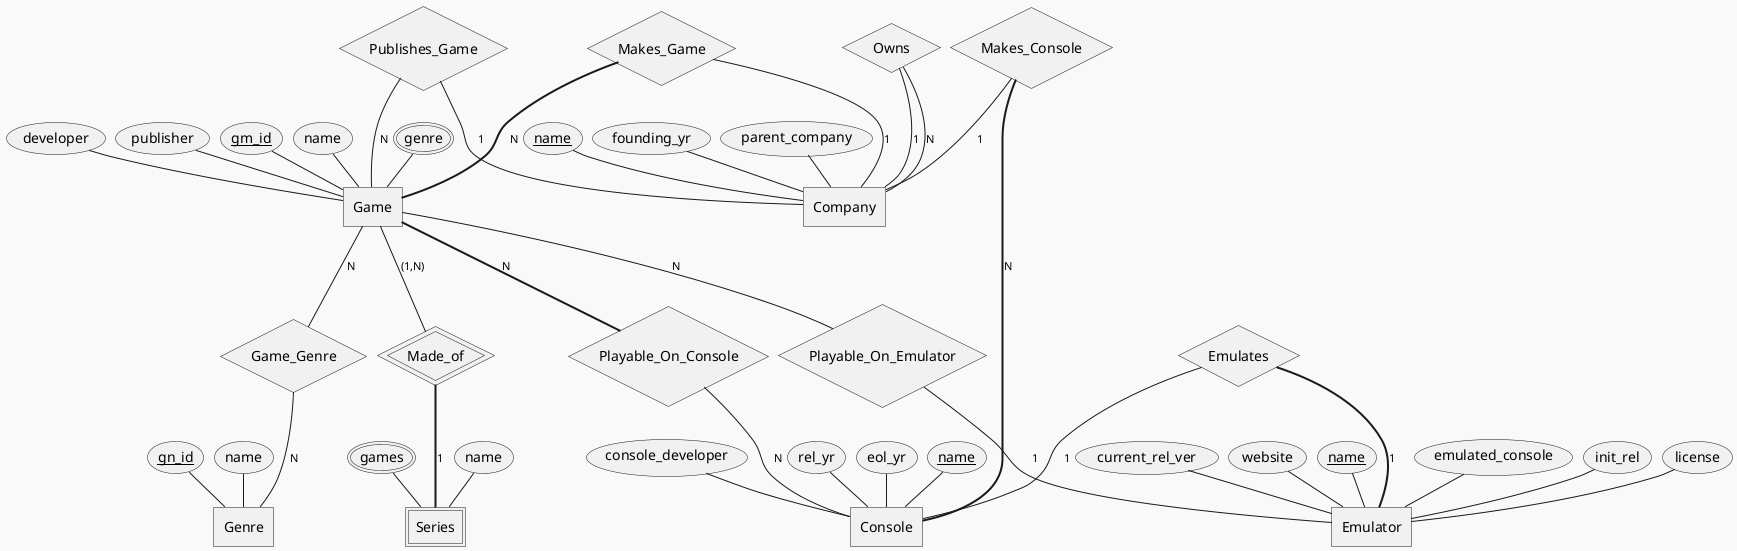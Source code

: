 @startchen
!theme mars
'!theme mono

'vertical spacing
skinparam ranksep 30
'horizontal spacing
skinparam nodesep 10  

'entity definitions
entity Game {
        'pk
        gm_id <<key>>
        name
        genre <<multi>>
        'fk
        developer
        'fk
        publisher
}

entity Series <<weak>> {
        name
        games <<multi>>
}

entity Genre {
        'pk
        gn_id <<key>>
        name
}

entity Console {
        'pk
        name <<key>>
        console_developer
        rel_yr
        eol_yr
}

entity Company{
        'pk
        name <<key>>
        founding_yr
        'fk
        parent_company
}

entity Emulator {
        'pk
        name <<key>>
        emulated_console
        init_rel
        license
        current_rel_ver
        website
}
'relationship definitions
relationship "Game_Genre" as gg {
}
relationship "Made_of" as MO <<identifying>> {
}
relationship "Makes_Game" as mg {
}
relationship "Publishes_Game" as pg {
}
relationship "Makes_Console" as mc {
}
relationship "Owns" as own {
}
relationship "Playable_On_Console" as ploc {
}
relationship "Playable_On_Emulator" as ploe {
}
relationship Emulates {
}

Game -(1,N)- MO
MO =1= Series

Game -N- gg
gg -N- Genre

Game =N= ploc
ploc -N- Console

Game -N- ploe
ploe -1- Emulator

mg -1- Company
mg =N= Game

pg -1- Company
pg -N- Game

mc -1- Company
mc =N= Console

own -1- Company
own -N- Company

Emulates -1- Console
Emulates =1= Emulator
@endchen
